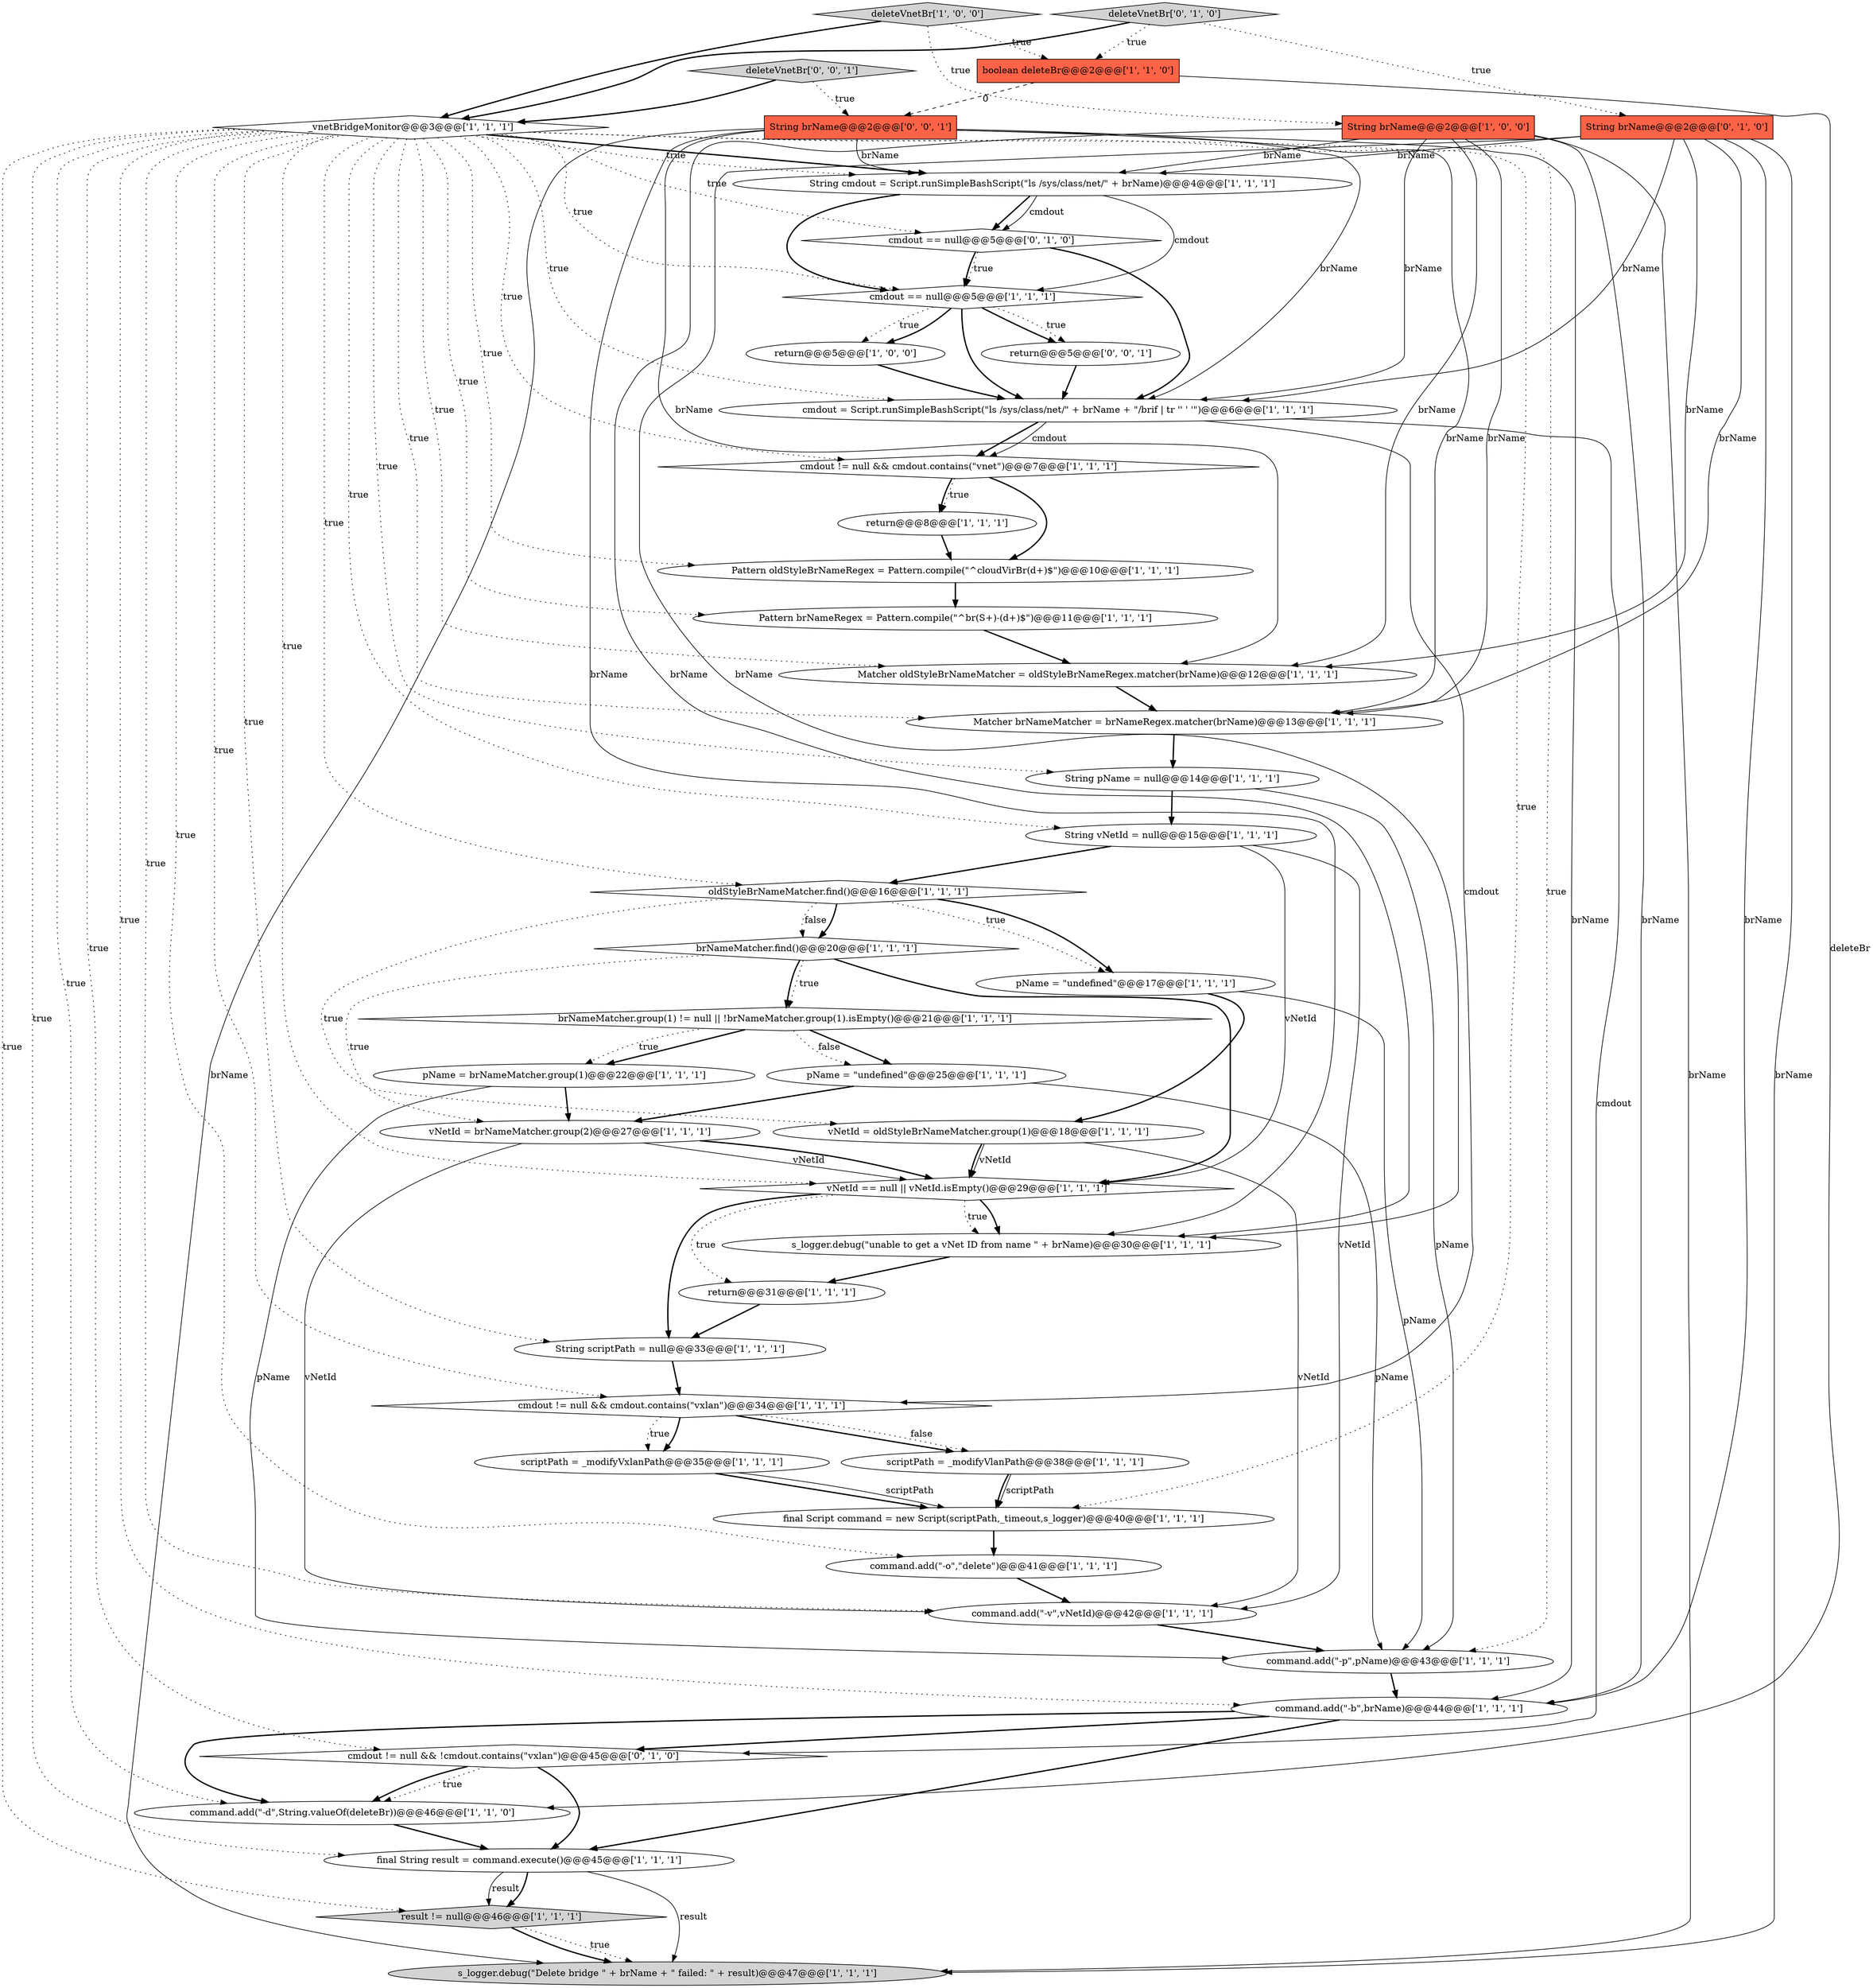 digraph {
26 [style = filled, label = "oldStyleBrNameMatcher.find()@@@16@@@['1', '1', '1']", fillcolor = white, shape = diamond image = "AAA0AAABBB1BBB"];
5 [style = filled, label = "Pattern brNameRegex = Pattern.compile(\"^br(\S+)-(\d+)$\")@@@11@@@['1', '1', '1']", fillcolor = white, shape = ellipse image = "AAA0AAABBB1BBB"];
11 [style = filled, label = "return@@@5@@@['1', '0', '0']", fillcolor = white, shape = ellipse image = "AAA0AAABBB1BBB"];
2 [style = filled, label = "command.add(\"-p\",pName)@@@43@@@['1', '1', '1']", fillcolor = white, shape = ellipse image = "AAA0AAABBB1BBB"];
24 [style = filled, label = "vNetId = oldStyleBrNameMatcher.group(1)@@@18@@@['1', '1', '1']", fillcolor = white, shape = ellipse image = "AAA0AAABBB1BBB"];
46 [style = filled, label = "deleteVnetBr['0', '0', '1']", fillcolor = lightgray, shape = diamond image = "AAA0AAABBB3BBB"];
6 [style = filled, label = "final String result = command.execute()@@@45@@@['1', '1', '1']", fillcolor = white, shape = ellipse image = "AAA0AAABBB1BBB"];
33 [style = filled, label = "cmdout != null && cmdout.contains(\"vnet\")@@@7@@@['1', '1', '1']", fillcolor = white, shape = diamond image = "AAA0AAABBB1BBB"];
20 [style = filled, label = "command.add(\"-v\",vNetId)@@@42@@@['1', '1', '1']", fillcolor = white, shape = ellipse image = "AAA0AAABBB1BBB"];
13 [style = filled, label = "String pName = null@@@14@@@['1', '1', '1']", fillcolor = white, shape = ellipse image = "AAA0AAABBB1BBB"];
7 [style = filled, label = "pName = \"undefined\"@@@25@@@['1', '1', '1']", fillcolor = white, shape = ellipse image = "AAA0AAABBB1BBB"];
19 [style = filled, label = "Matcher brNameMatcher = brNameRegex.matcher(brName)@@@13@@@['1', '1', '1']", fillcolor = white, shape = ellipse image = "AAA0AAABBB1BBB"];
44 [style = filled, label = "String brName@@@2@@@['0', '0', '1']", fillcolor = tomato, shape = box image = "AAA0AAABBB3BBB"];
29 [style = filled, label = "final Script command = new Script(scriptPath,_timeout,s_logger)@@@40@@@['1', '1', '1']", fillcolor = white, shape = ellipse image = "AAA0AAABBB1BBB"];
15 [style = filled, label = "scriptPath = _modifyVlanPath@@@38@@@['1', '1', '1']", fillcolor = white, shape = ellipse image = "AAA0AAABBB1BBB"];
31 [style = filled, label = "String vNetId = null@@@15@@@['1', '1', '1']", fillcolor = white, shape = ellipse image = "AAA0AAABBB1BBB"];
1 [style = filled, label = "return@@@31@@@['1', '1', '1']", fillcolor = white, shape = ellipse image = "AAA0AAABBB1BBB"];
10 [style = filled, label = "_vnetBridgeMonitor@@@3@@@['1', '1', '1']", fillcolor = white, shape = diamond image = "AAA0AAABBB1BBB"];
39 [style = filled, label = "return@@@8@@@['1', '1', '1']", fillcolor = white, shape = ellipse image = "AAA0AAABBB1BBB"];
16 [style = filled, label = "Pattern oldStyleBrNameRegex = Pattern.compile(\"^cloudVirBr(\d+)$\")@@@10@@@['1', '1', '1']", fillcolor = white, shape = ellipse image = "AAA0AAABBB1BBB"];
27 [style = filled, label = "brNameMatcher.group(1) != null || !brNameMatcher.group(1).isEmpty()@@@21@@@['1', '1', '1']", fillcolor = white, shape = diamond image = "AAA0AAABBB1BBB"];
28 [style = filled, label = "cmdout != null && cmdout.contains(\"vxlan\")@@@34@@@['1', '1', '1']", fillcolor = white, shape = diamond image = "AAA0AAABBB1BBB"];
34 [style = filled, label = "pName = brNameMatcher.group(1)@@@22@@@['1', '1', '1']", fillcolor = white, shape = ellipse image = "AAA0AAABBB1BBB"];
30 [style = filled, label = "command.add(\"-o\",\"delete\")@@@41@@@['1', '1', '1']", fillcolor = white, shape = ellipse image = "AAA0AAABBB1BBB"];
40 [style = filled, label = "cmdout == null@@@5@@@['0', '1', '0']", fillcolor = white, shape = diamond image = "AAA0AAABBB2BBB"];
0 [style = filled, label = "deleteVnetBr['1', '0', '0']", fillcolor = lightgray, shape = diamond image = "AAA0AAABBB1BBB"];
42 [style = filled, label = "deleteVnetBr['0', '1', '0']", fillcolor = lightgray, shape = diamond image = "AAA0AAABBB2BBB"];
9 [style = filled, label = "Matcher oldStyleBrNameMatcher = oldStyleBrNameRegex.matcher(brName)@@@12@@@['1', '1', '1']", fillcolor = white, shape = ellipse image = "AAA0AAABBB1BBB"];
22 [style = filled, label = "String cmdout = Script.runSimpleBashScript(\"ls /sys/class/net/\" + brName)@@@4@@@['1', '1', '1']", fillcolor = white, shape = ellipse image = "AAA0AAABBB1BBB"];
35 [style = filled, label = "result != null@@@46@@@['1', '1', '1']", fillcolor = lightgray, shape = diamond image = "AAA0AAABBB1BBB"];
41 [style = filled, label = "String brName@@@2@@@['0', '1', '0']", fillcolor = tomato, shape = box image = "AAA0AAABBB2BBB"];
18 [style = filled, label = "scriptPath = _modifyVxlanPath@@@35@@@['1', '1', '1']", fillcolor = white, shape = ellipse image = "AAA0AAABBB1BBB"];
8 [style = filled, label = "String brName@@@2@@@['1', '0', '0']", fillcolor = tomato, shape = box image = "AAA0AAABBB1BBB"];
12 [style = filled, label = "boolean deleteBr@@@2@@@['1', '1', '0']", fillcolor = tomato, shape = box image = "AAA0AAABBB1BBB"];
21 [style = filled, label = "command.add(\"-d\",String.valueOf(deleteBr))@@@46@@@['1', '1', '0']", fillcolor = white, shape = ellipse image = "AAA0AAABBB1BBB"];
23 [style = filled, label = "cmdout == null@@@5@@@['1', '1', '1']", fillcolor = white, shape = diamond image = "AAA0AAABBB1BBB"];
45 [style = filled, label = "return@@@5@@@['0', '0', '1']", fillcolor = white, shape = ellipse image = "AAA0AAABBB3BBB"];
36 [style = filled, label = "vNetId == null || vNetId.isEmpty()@@@29@@@['1', '1', '1']", fillcolor = white, shape = diamond image = "AAA0AAABBB1BBB"];
4 [style = filled, label = "command.add(\"-b\",brName)@@@44@@@['1', '1', '1']", fillcolor = white, shape = ellipse image = "AAA0AAABBB1BBB"];
37 [style = filled, label = "cmdout = Script.runSimpleBashScript(\"ls /sys/class/net/\" + brName + \"/brif | tr '' ' '\")@@@6@@@['1', '1', '1']", fillcolor = white, shape = ellipse image = "AAA0AAABBB1BBB"];
14 [style = filled, label = "pName = \"undefined\"@@@17@@@['1', '1', '1']", fillcolor = white, shape = ellipse image = "AAA0AAABBB1BBB"];
17 [style = filled, label = "s_logger.debug(\"unable to get a vNet ID from name \" + brName)@@@30@@@['1', '1', '1']", fillcolor = white, shape = ellipse image = "AAA0AAABBB1BBB"];
25 [style = filled, label = "String scriptPath = null@@@33@@@['1', '1', '1']", fillcolor = white, shape = ellipse image = "AAA0AAABBB1BBB"];
3 [style = filled, label = "vNetId = brNameMatcher.group(2)@@@27@@@['1', '1', '1']", fillcolor = white, shape = ellipse image = "AAA0AAABBB1BBB"];
43 [style = filled, label = "cmdout != null && !cmdout.contains(\"vxlan\")@@@45@@@['0', '1', '0']", fillcolor = white, shape = diamond image = "AAA1AAABBB2BBB"];
32 [style = filled, label = "s_logger.debug(\"Delete bridge \" + brName + \" failed: \" + result)@@@47@@@['1', '1', '1']", fillcolor = lightgray, shape = ellipse image = "AAA0AAABBB1BBB"];
38 [style = filled, label = "brNameMatcher.find()@@@20@@@['1', '1', '1']", fillcolor = white, shape = diamond image = "AAA0AAABBB1BBB"];
41->4 [style = solid, label="brName"];
4->6 [style = bold, label=""];
3->20 [style = solid, label="vNetId"];
26->38 [style = bold, label=""];
38->36 [style = bold, label=""];
2->4 [style = bold, label=""];
27->7 [style = bold, label=""];
37->33 [style = bold, label=""];
35->32 [style = dotted, label="true"];
14->24 [style = bold, label=""];
3->36 [style = solid, label="vNetId"];
35->32 [style = bold, label=""];
44->37 [style = solid, label="brName"];
23->45 [style = dotted, label="true"];
25->28 [style = bold, label=""];
10->26 [style = dotted, label="true"];
26->14 [style = dotted, label="true"];
44->9 [style = solid, label="brName"];
6->32 [style = solid, label="result"];
26->38 [style = dotted, label="false"];
43->21 [style = dotted, label="true"];
22->40 [style = bold, label=""];
46->44 [style = dotted, label="true"];
28->18 [style = bold, label=""];
16->5 [style = bold, label=""];
23->11 [style = dotted, label="true"];
10->6 [style = dotted, label="true"];
38->27 [style = dotted, label="true"];
20->2 [style = bold, label=""];
27->34 [style = bold, label=""];
4->21 [style = bold, label=""];
36->17 [style = bold, label=""];
10->40 [style = dotted, label="true"];
41->22 [style = solid, label="brName"];
17->1 [style = bold, label=""];
42->10 [style = bold, label=""];
10->13 [style = dotted, label="true"];
43->6 [style = bold, label=""];
10->33 [style = dotted, label="true"];
34->2 [style = solid, label="pName"];
10->36 [style = dotted, label="true"];
39->16 [style = bold, label=""];
44->32 [style = solid, label="brName"];
0->12 [style = dotted, label="true"];
36->1 [style = dotted, label="true"];
13->31 [style = bold, label=""];
8->17 [style = solid, label="brName"];
31->26 [style = bold, label=""];
41->37 [style = solid, label="brName"];
1->25 [style = bold, label=""];
10->16 [style = dotted, label="true"];
15->29 [style = solid, label="scriptPath"];
10->43 [style = dotted, label="true"];
8->19 [style = solid, label="brName"];
6->35 [style = solid, label="result"];
10->23 [style = dotted, label="true"];
37->33 [style = solid, label="cmdout"];
11->37 [style = bold, label=""];
10->19 [style = dotted, label="true"];
10->20 [style = dotted, label="true"];
14->2 [style = solid, label="pName"];
44->19 [style = solid, label="brName"];
21->6 [style = bold, label=""];
18->29 [style = bold, label=""];
38->3 [style = dotted, label="true"];
8->9 [style = solid, label="brName"];
15->29 [style = bold, label=""];
9->19 [style = bold, label=""];
40->23 [style = dotted, label="true"];
8->22 [style = solid, label="brName"];
24->36 [style = solid, label="vNetId"];
10->31 [style = dotted, label="true"];
23->45 [style = bold, label=""];
40->23 [style = bold, label=""];
31->20 [style = solid, label="vNetId"];
28->15 [style = bold, label=""];
26->14 [style = bold, label=""];
19->13 [style = bold, label=""];
7->3 [style = bold, label=""];
10->22 [style = bold, label=""];
30->20 [style = bold, label=""];
13->2 [style = solid, label="pName"];
7->2 [style = solid, label="pName"];
26->24 [style = dotted, label="true"];
12->44 [style = dashed, label="0"];
8->4 [style = solid, label="brName"];
10->35 [style = dotted, label="true"];
3->36 [style = bold, label=""];
23->37 [style = bold, label=""];
42->41 [style = dotted, label="true"];
8->32 [style = solid, label="brName"];
44->4 [style = solid, label="brName"];
10->9 [style = dotted, label="true"];
42->12 [style = dotted, label="true"];
41->17 [style = solid, label="brName"];
44->22 [style = solid, label="brName"];
29->30 [style = bold, label=""];
10->2 [style = dotted, label="true"];
22->23 [style = solid, label="cmdout"];
37->43 [style = solid, label="cmdout"];
33->39 [style = dotted, label="true"];
10->37 [style = dotted, label="true"];
44->17 [style = solid, label="brName"];
0->8 [style = dotted, label="true"];
24->36 [style = bold, label=""];
41->19 [style = solid, label="brName"];
27->34 [style = dotted, label="true"];
10->28 [style = dotted, label="true"];
23->11 [style = bold, label=""];
10->30 [style = dotted, label="true"];
5->9 [style = bold, label=""];
10->22 [style = dotted, label="true"];
34->3 [style = bold, label=""];
18->29 [style = solid, label="scriptPath"];
36->17 [style = dotted, label="true"];
33->16 [style = bold, label=""];
10->29 [style = dotted, label="true"];
46->10 [style = bold, label=""];
27->7 [style = dotted, label="false"];
28->15 [style = dotted, label="false"];
0->10 [style = bold, label=""];
41->9 [style = solid, label="brName"];
43->21 [style = bold, label=""];
8->37 [style = solid, label="brName"];
10->25 [style = dotted, label="true"];
33->39 [style = bold, label=""];
10->4 [style = dotted, label="true"];
31->36 [style = solid, label="vNetId"];
41->32 [style = solid, label="brName"];
40->37 [style = bold, label=""];
24->20 [style = solid, label="vNetId"];
22->40 [style = solid, label="cmdout"];
12->21 [style = solid, label="deleteBr"];
4->43 [style = bold, label=""];
10->21 [style = dotted, label="true"];
45->37 [style = bold, label=""];
22->23 [style = bold, label=""];
6->35 [style = bold, label=""];
37->28 [style = solid, label="cmdout"];
28->18 [style = dotted, label="true"];
38->27 [style = bold, label=""];
10->5 [style = dotted, label="true"];
36->25 [style = bold, label=""];
}
